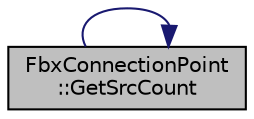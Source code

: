 digraph "FbxConnectionPoint::GetSrcCount"
{
  edge [fontname="Helvetica",fontsize="10",labelfontname="Helvetica",labelfontsize="10"];
  node [fontname="Helvetica",fontsize="10",shape=record];
  rankdir="LR";
  Node86 [label="FbxConnectionPoint\l::GetSrcCount",height=0.2,width=0.4,color="black", fillcolor="grey75", style="filled", fontcolor="black"];
  Node86 -> Node86 [color="midnightblue",fontsize="10",style="solid",fontname="Helvetica"];
}
